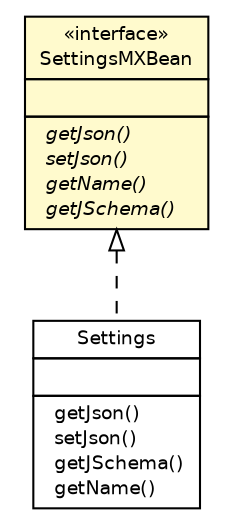 #!/usr/local/bin/dot
#
# Class diagram 
# Generated by UMLGraph version 5.2 (http://www.umlgraph.org/)
#

digraph G {
	edge [fontname="Helvetica",fontsize=10,labelfontname="Helvetica",labelfontsize=10];
	node [fontname="Helvetica",fontsize=10,shape=plaintext];
	nodesep=0.25;
	ranksep=0.5;
	// org.vorpal.blade.framework.config.SettingsMXBean
	c726 [label=<<table title="org.vorpal.blade.framework.config.SettingsMXBean" border="0" cellborder="1" cellspacing="0" cellpadding="2" port="p" bgcolor="lemonChiffon" href="./SettingsMXBean.html">
		<tr><td><table border="0" cellspacing="0" cellpadding="1">
<tr><td align="center" balign="center"> &#171;interface&#187; </td></tr>
<tr><td align="center" balign="center"> SettingsMXBean </td></tr>
		</table></td></tr>
		<tr><td><table border="0" cellspacing="0" cellpadding="1">
<tr><td align="left" balign="left">  </td></tr>
		</table></td></tr>
		<tr><td><table border="0" cellspacing="0" cellpadding="1">
<tr><td align="left" balign="left"><font face="Helvetica-Oblique" point-size="9.0">  getJson() </font></td></tr>
<tr><td align="left" balign="left"><font face="Helvetica-Oblique" point-size="9.0">  setJson() </font></td></tr>
<tr><td align="left" balign="left"><font face="Helvetica-Oblique" point-size="9.0">  getName() </font></td></tr>
<tr><td align="left" balign="left"><font face="Helvetica-Oblique" point-size="9.0">  getJSchema() </font></td></tr>
		</table></td></tr>
		</table>>, fontname="Helvetica", fontcolor="black", fontsize=9.0];
	// org.vorpal.blade.framework.config.Settings
	c727 [label=<<table title="org.vorpal.blade.framework.config.Settings" border="0" cellborder="1" cellspacing="0" cellpadding="2" port="p" href="./Settings.html">
		<tr><td><table border="0" cellspacing="0" cellpadding="1">
<tr><td align="center" balign="center"> Settings </td></tr>
		</table></td></tr>
		<tr><td><table border="0" cellspacing="0" cellpadding="1">
<tr><td align="left" balign="left">  </td></tr>
		</table></td></tr>
		<tr><td><table border="0" cellspacing="0" cellpadding="1">
<tr><td align="left" balign="left">  getJson() </td></tr>
<tr><td align="left" balign="left">  setJson() </td></tr>
<tr><td align="left" balign="left">  getJSchema() </td></tr>
<tr><td align="left" balign="left">  getName() </td></tr>
		</table></td></tr>
		</table>>, fontname="Helvetica", fontcolor="black", fontsize=9.0];
	//org.vorpal.blade.framework.config.Settings implements org.vorpal.blade.framework.config.SettingsMXBean
	c726:p -> c727:p [dir=back,arrowtail=empty,style=dashed];
}

